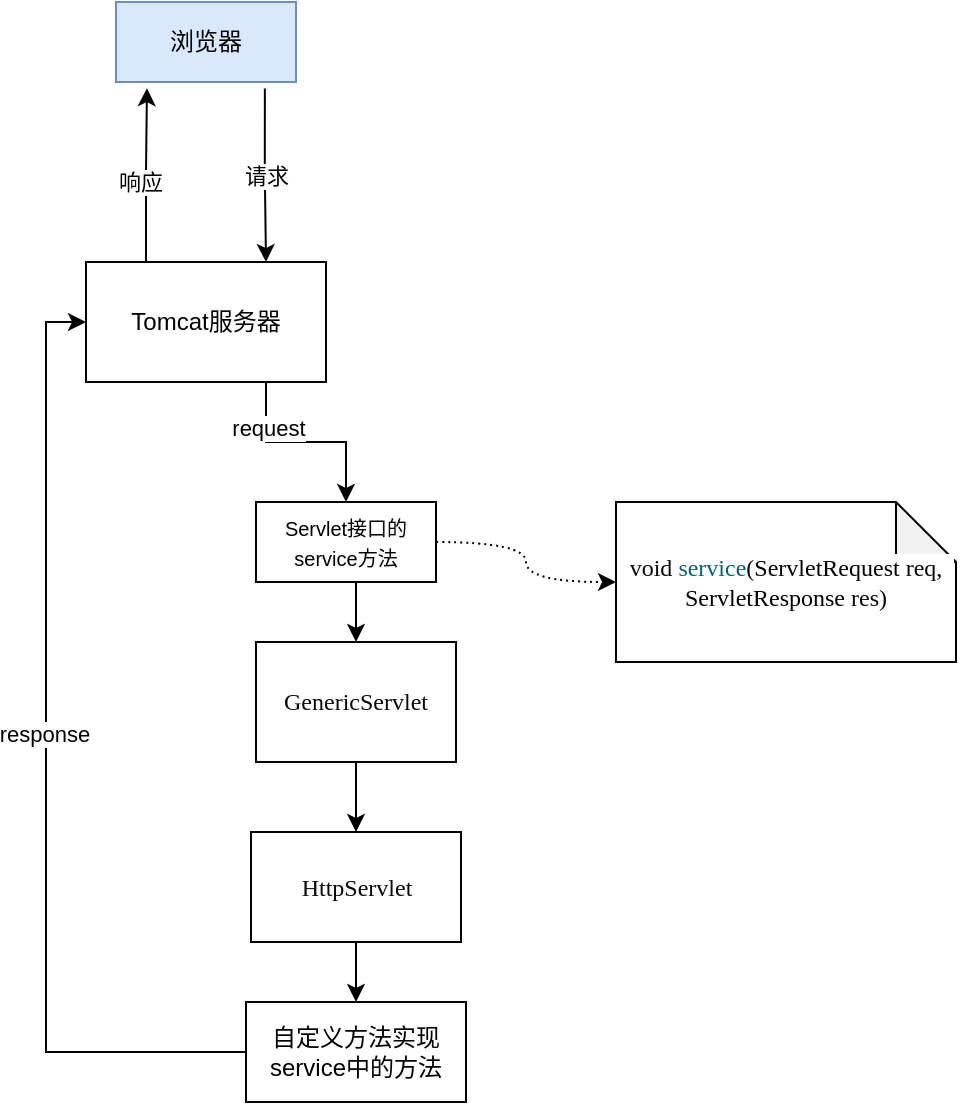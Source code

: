 <mxfile version="21.6.9" type="github">
  <diagram name="第 1 页" id="6Mm-rfvI0Iz15GJigM67">
    <mxGraphModel dx="570" dy="310" grid="1" gridSize="10" guides="1" tooltips="1" connect="1" arrows="1" fold="1" page="1" pageScale="1" pageWidth="827" pageHeight="1169" math="0" shadow="0">
      <root>
        <mxCell id="0" />
        <mxCell id="1" parent="0" />
        <mxCell id="cnkllxBWmu_3yrrJ35d1-4" style="edgeStyle=orthogonalEdgeStyle;rounded=0;orthogonalLoop=1;jettySize=auto;html=1;exitX=0.827;exitY=1.08;exitDx=0;exitDy=0;entryX=0.75;entryY=0;entryDx=0;entryDy=0;exitPerimeter=0;" edge="1" parent="1" source="cnkllxBWmu_3yrrJ35d1-1" target="cnkllxBWmu_3yrrJ35d1-3">
          <mxGeometry relative="1" as="geometry" />
        </mxCell>
        <mxCell id="cnkllxBWmu_3yrrJ35d1-5" value="请求" style="edgeLabel;html=1;align=center;verticalAlign=middle;resizable=0;points=[];" vertex="1" connectable="0" parent="cnkllxBWmu_3yrrJ35d1-4">
          <mxGeometry x="0.013" relative="1" as="geometry">
            <mxPoint as="offset" />
          </mxGeometry>
        </mxCell>
        <mxCell id="cnkllxBWmu_3yrrJ35d1-1" value="浏览器" style="rounded=0;whiteSpace=wrap;html=1;fillColor=#dae8fc;strokeColor=#6c8ebf;" vertex="1" parent="1">
          <mxGeometry x="140" y="170" width="90" height="40" as="geometry" />
        </mxCell>
        <mxCell id="cnkllxBWmu_3yrrJ35d1-8" style="edgeStyle=orthogonalEdgeStyle;rounded=0;orthogonalLoop=1;jettySize=auto;html=1;exitX=0.75;exitY=1;exitDx=0;exitDy=0;entryX=0.5;entryY=0;entryDx=0;entryDy=0;" edge="1" parent="1" source="cnkllxBWmu_3yrrJ35d1-3" target="cnkllxBWmu_3yrrJ35d1-6">
          <mxGeometry relative="1" as="geometry" />
        </mxCell>
        <mxCell id="cnkllxBWmu_3yrrJ35d1-10" value="request" style="edgeLabel;html=1;align=center;verticalAlign=middle;resizable=0;points=[];" vertex="1" connectable="0" parent="cnkllxBWmu_3yrrJ35d1-8">
          <mxGeometry x="-0.541" y="1" relative="1" as="geometry">
            <mxPoint as="offset" />
          </mxGeometry>
        </mxCell>
        <mxCell id="cnkllxBWmu_3yrrJ35d1-22" style="edgeStyle=orthogonalEdgeStyle;rounded=0;orthogonalLoop=1;jettySize=auto;html=1;exitX=0.25;exitY=0;exitDx=0;exitDy=0;entryX=0.172;entryY=1.077;entryDx=0;entryDy=0;entryPerimeter=0;" edge="1" parent="1" source="cnkllxBWmu_3yrrJ35d1-3" target="cnkllxBWmu_3yrrJ35d1-1">
          <mxGeometry relative="1" as="geometry">
            <mxPoint x="155" y="220" as="targetPoint" />
          </mxGeometry>
        </mxCell>
        <mxCell id="cnkllxBWmu_3yrrJ35d1-23" value="响应" style="edgeLabel;html=1;align=center;verticalAlign=middle;resizable=0;points=[];" vertex="1" connectable="0" parent="cnkllxBWmu_3yrrJ35d1-22">
          <mxGeometry x="-0.088" y="3" relative="1" as="geometry">
            <mxPoint as="offset" />
          </mxGeometry>
        </mxCell>
        <mxCell id="cnkllxBWmu_3yrrJ35d1-3" value="Tomcat服务器" style="rounded=0;whiteSpace=wrap;html=1;" vertex="1" parent="1">
          <mxGeometry x="125" y="300" width="120" height="60" as="geometry" />
        </mxCell>
        <mxCell id="cnkllxBWmu_3yrrJ35d1-9" style="rounded=0;orthogonalLoop=1;jettySize=auto;html=1;exitX=1;exitY=0.5;exitDx=0;exitDy=0;entryX=0;entryY=0.5;entryDx=0;entryDy=0;entryPerimeter=0;edgeStyle=orthogonalEdgeStyle;curved=1;dashed=1;dashPattern=1 2;" edge="1" parent="1" source="cnkllxBWmu_3yrrJ35d1-6" target="cnkllxBWmu_3yrrJ35d1-7">
          <mxGeometry relative="1" as="geometry" />
        </mxCell>
        <mxCell id="cnkllxBWmu_3yrrJ35d1-14" style="edgeStyle=orthogonalEdgeStyle;rounded=0;orthogonalLoop=1;jettySize=auto;html=1;exitX=0.5;exitY=1;exitDx=0;exitDy=0;entryX=0.5;entryY=0;entryDx=0;entryDy=0;" edge="1" parent="1" source="cnkllxBWmu_3yrrJ35d1-6" target="cnkllxBWmu_3yrrJ35d1-13">
          <mxGeometry relative="1" as="geometry" />
        </mxCell>
        <mxCell id="cnkllxBWmu_3yrrJ35d1-6" value="&lt;font style=&quot;font-size: 10px;&quot;&gt;Servlet接口的service方法&lt;/font&gt;" style="rounded=0;whiteSpace=wrap;html=1;" vertex="1" parent="1">
          <mxGeometry x="210" y="420" width="90" height="40" as="geometry" />
        </mxCell>
        <mxCell id="cnkllxBWmu_3yrrJ35d1-7" value="&lt;div style=&quot;background-color: rgb(255, 255, 255); color: rgb(8, 8, 8);&quot;&gt;&lt;font style=&quot;font-size: 12px;&quot; face=&quot;Times New Roman&quot;&gt;void &lt;span style=&quot;color: rgb(0, 98, 122);&quot;&gt;service&lt;/span&gt;(&lt;span style=&quot;color: rgb(0, 0, 0);&quot;&gt;ServletRequest &lt;/span&gt;req, &lt;span style=&quot;color: rgb(0, 0, 0);&quot;&gt;ServletResponse &lt;/span&gt;res)&lt;/font&gt;&lt;/div&gt;" style="shape=note;whiteSpace=wrap;html=1;backgroundOutline=1;darkOpacity=0.05;" vertex="1" parent="1">
          <mxGeometry x="390" y="420" width="170" height="80" as="geometry" />
        </mxCell>
        <mxCell id="cnkllxBWmu_3yrrJ35d1-16" style="edgeStyle=orthogonalEdgeStyle;rounded=0;orthogonalLoop=1;jettySize=auto;html=1;exitX=0.5;exitY=1;exitDx=0;exitDy=0;" edge="1" parent="1" source="cnkllxBWmu_3yrrJ35d1-13" target="cnkllxBWmu_3yrrJ35d1-15">
          <mxGeometry relative="1" as="geometry" />
        </mxCell>
        <mxCell id="cnkllxBWmu_3yrrJ35d1-13" value="&lt;div style=&quot;background-color: rgb(255, 255, 255); color: rgb(8, 8, 8);&quot;&gt;&lt;font face=&quot;Times New Roman&quot; style=&quot;font-size: 12px;&quot;&gt;GenericServlet&lt;/font&gt;&lt;/div&gt;" style="rounded=0;whiteSpace=wrap;html=1;" vertex="1" parent="1">
          <mxGeometry x="210" y="490" width="100" height="60" as="geometry" />
        </mxCell>
        <mxCell id="cnkllxBWmu_3yrrJ35d1-19" style="edgeStyle=orthogonalEdgeStyle;rounded=0;orthogonalLoop=1;jettySize=auto;html=1;exitX=0.5;exitY=1;exitDx=0;exitDy=0;entryX=0.5;entryY=0;entryDx=0;entryDy=0;" edge="1" parent="1" source="cnkllxBWmu_3yrrJ35d1-15" target="cnkllxBWmu_3yrrJ35d1-17">
          <mxGeometry relative="1" as="geometry" />
        </mxCell>
        <mxCell id="cnkllxBWmu_3yrrJ35d1-15" value="&lt;div style=&quot;background-color: rgb(255, 255, 255); color: rgb(8, 8, 8);&quot;&gt;&lt;font face=&quot;Times New Roman&quot; style=&quot;font-size: 12px;&quot;&gt;HttpServlet&lt;/font&gt;&lt;/div&gt;" style="rounded=0;whiteSpace=wrap;html=1;" vertex="1" parent="1">
          <mxGeometry x="207.5" y="585" width="105" height="55" as="geometry" />
        </mxCell>
        <mxCell id="cnkllxBWmu_3yrrJ35d1-20" style="edgeStyle=orthogonalEdgeStyle;rounded=0;orthogonalLoop=1;jettySize=auto;html=1;exitX=0;exitY=0.5;exitDx=0;exitDy=0;entryX=0;entryY=0.5;entryDx=0;entryDy=0;" edge="1" parent="1" source="cnkllxBWmu_3yrrJ35d1-17" target="cnkllxBWmu_3yrrJ35d1-3">
          <mxGeometry relative="1" as="geometry" />
        </mxCell>
        <mxCell id="cnkllxBWmu_3yrrJ35d1-21" value="response" style="edgeLabel;html=1;align=center;verticalAlign=middle;resizable=0;points=[];" vertex="1" connectable="0" parent="cnkllxBWmu_3yrrJ35d1-20">
          <mxGeometry x="0.07" y="1" relative="1" as="geometry">
            <mxPoint as="offset" />
          </mxGeometry>
        </mxCell>
        <mxCell id="cnkllxBWmu_3yrrJ35d1-17" value="自定义方法实现service中的方法" style="rounded=0;whiteSpace=wrap;html=1;" vertex="1" parent="1">
          <mxGeometry x="205" y="670" width="110" height="50" as="geometry" />
        </mxCell>
      </root>
    </mxGraphModel>
  </diagram>
</mxfile>
